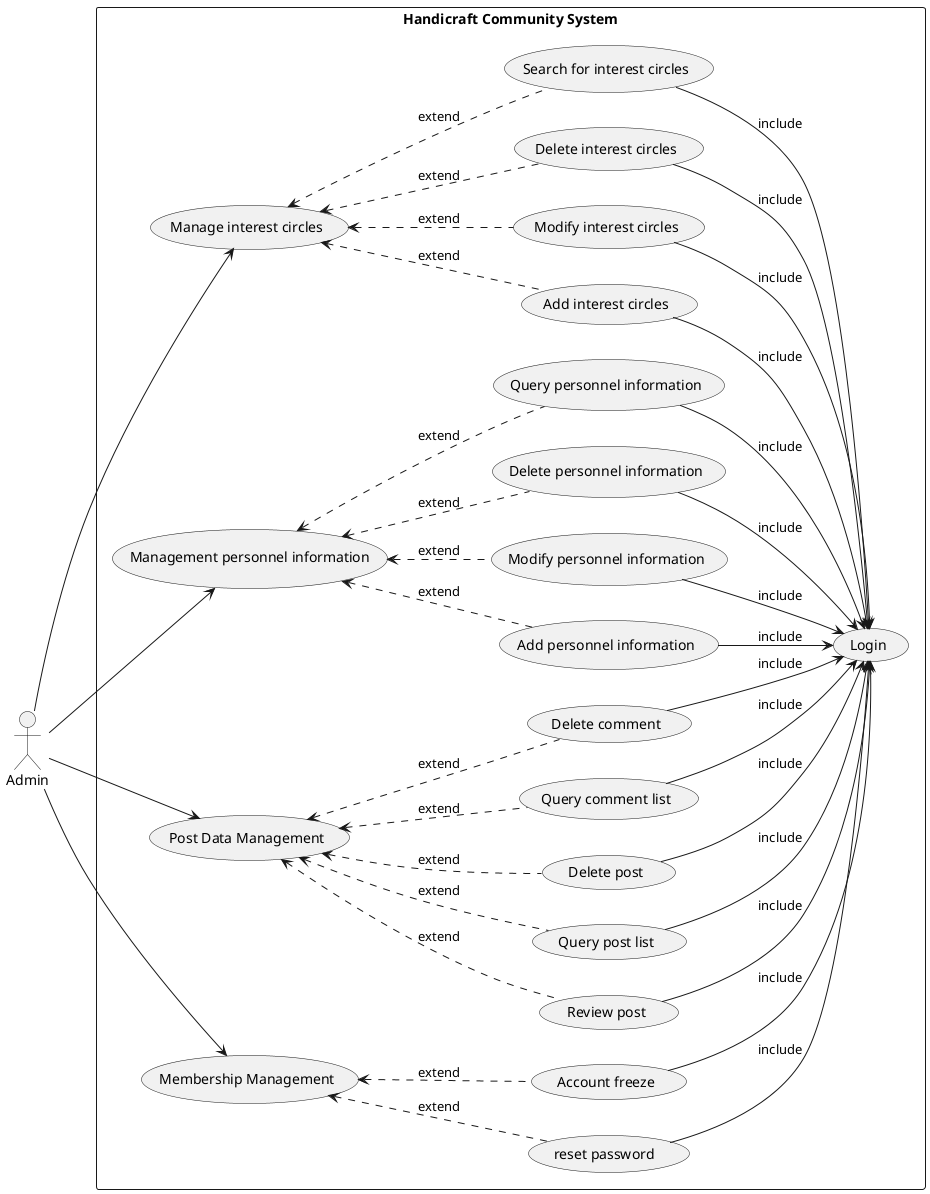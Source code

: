 @startuml
left to right direction
actor Admin as admin
rectangle "Handicraft Community System" {
  usecase "Manage interest circles" as interest
  usecase "Management personnel information" as user_info
  usecase "Post Data Management" as post_data

  usecase "Add interest circles" as insert_interest
  usecase "Modify interest circles" as update_interest
  usecase "Delete interest circles" as delete_interest
  usecase "Search for interest circles" as select_interest

  usecase "Add personnel information" as insert_user_info
  usecase "Modify personnel information" as update_user_info
  usecase "Delete personnel information" as delete_user_info
  usecase "Query personnel information" as select_user_info

  usecase "Membership Management" as select_user_profile

  usecase "reset password " as user_reset_password
  usecase "Account freeze" as freeze_user


  usecase "Review post" as review_post

  usecase "Query post list" as select_post
  usecase "Delete post" as delete_post
  usecase "Query comment list" as select_comment
  usecase "Delete comment" as delete_comment

  usecase "Login" as login


}

admin --> interest
interest <.. insert_interest : extend
interest <.. update_interest : extend
interest <.. delete_interest : extend
interest <.. select_interest : extend

admin --> user_info
user_info <.. insert_user_info : extend
user_info <.. update_user_info : extend
user_info <.. delete_user_info : extend
user_info <.. select_user_info : extend

admin --> post_data
post_data <.. review_post : extend
post_data <.. select_post : extend
post_data <.. delete_post : extend
post_data <.. select_comment : extend
post_data <.. delete_comment : extend

admin --> select_user_profile
select_user_profile <.. user_reset_password : extend
select_user_profile <.. freeze_user : extend


insert_interest --> login : include
update_interest --> login : include
delete_interest --> login : include
select_interest --> login : include
insert_user_info --> login : include
update_user_info --> login : include
delete_user_info --> login : include
select_user_info --> login : include
user_reset_password --> login : include
freeze_user --> login : include
review_post --> login : include
select_post --> login : include
delete_post --> login : include
select_comment --> login : include
delete_comment --> login : include



@enduml

